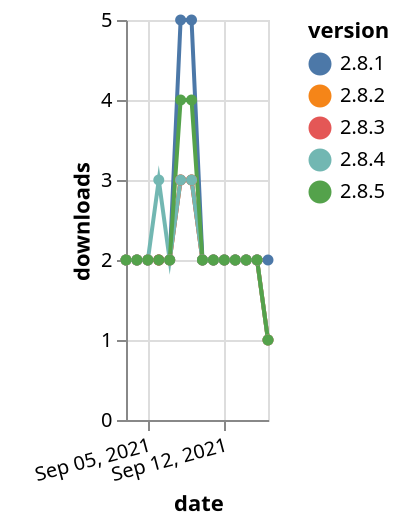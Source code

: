 {"$schema": "https://vega.github.io/schema/vega-lite/v5.json", "description": "A simple bar chart with embedded data.", "data": {"values": [{"date": "2021-09-03", "total": 1906, "delta": 2, "version": "2.8.2"}, {"date": "2021-09-04", "total": 1908, "delta": 2, "version": "2.8.2"}, {"date": "2021-09-05", "total": 1910, "delta": 2, "version": "2.8.2"}, {"date": "2021-09-06", "total": 1912, "delta": 2, "version": "2.8.2"}, {"date": "2021-09-07", "total": 1914, "delta": 2, "version": "2.8.2"}, {"date": "2021-09-08", "total": 1917, "delta": 3, "version": "2.8.2"}, {"date": "2021-09-09", "total": 1920, "delta": 3, "version": "2.8.2"}, {"date": "2021-09-10", "total": 1922, "delta": 2, "version": "2.8.2"}, {"date": "2021-09-11", "total": 1924, "delta": 2, "version": "2.8.2"}, {"date": "2021-09-12", "total": 1926, "delta": 2, "version": "2.8.2"}, {"date": "2021-09-13", "total": 1928, "delta": 2, "version": "2.8.2"}, {"date": "2021-09-14", "total": 1930, "delta": 2, "version": "2.8.2"}, {"date": "2021-09-15", "total": 1932, "delta": 2, "version": "2.8.2"}, {"date": "2021-09-16", "total": 1933, "delta": 1, "version": "2.8.2"}, {"date": "2021-09-03", "total": 2695, "delta": 2, "version": "2.8.1"}, {"date": "2021-09-04", "total": 2697, "delta": 2, "version": "2.8.1"}, {"date": "2021-09-05", "total": 2699, "delta": 2, "version": "2.8.1"}, {"date": "2021-09-06", "total": 2701, "delta": 2, "version": "2.8.1"}, {"date": "2021-09-07", "total": 2703, "delta": 2, "version": "2.8.1"}, {"date": "2021-09-08", "total": 2708, "delta": 5, "version": "2.8.1"}, {"date": "2021-09-09", "total": 2713, "delta": 5, "version": "2.8.1"}, {"date": "2021-09-10", "total": 2715, "delta": 2, "version": "2.8.1"}, {"date": "2021-09-11", "total": 2717, "delta": 2, "version": "2.8.1"}, {"date": "2021-09-12", "total": 2719, "delta": 2, "version": "2.8.1"}, {"date": "2021-09-13", "total": 2721, "delta": 2, "version": "2.8.1"}, {"date": "2021-09-14", "total": 2723, "delta": 2, "version": "2.8.1"}, {"date": "2021-09-15", "total": 2725, "delta": 2, "version": "2.8.1"}, {"date": "2021-09-16", "total": 2727, "delta": 2, "version": "2.8.1"}, {"date": "2021-09-03", "total": 1613, "delta": 2, "version": "2.8.3"}, {"date": "2021-09-04", "total": 1615, "delta": 2, "version": "2.8.3"}, {"date": "2021-09-05", "total": 1617, "delta": 2, "version": "2.8.3"}, {"date": "2021-09-06", "total": 1619, "delta": 2, "version": "2.8.3"}, {"date": "2021-09-07", "total": 1621, "delta": 2, "version": "2.8.3"}, {"date": "2021-09-08", "total": 1624, "delta": 3, "version": "2.8.3"}, {"date": "2021-09-09", "total": 1627, "delta": 3, "version": "2.8.3"}, {"date": "2021-09-10", "total": 1629, "delta": 2, "version": "2.8.3"}, {"date": "2021-09-11", "total": 1631, "delta": 2, "version": "2.8.3"}, {"date": "2021-09-12", "total": 1633, "delta": 2, "version": "2.8.3"}, {"date": "2021-09-13", "total": 1635, "delta": 2, "version": "2.8.3"}, {"date": "2021-09-14", "total": 1637, "delta": 2, "version": "2.8.3"}, {"date": "2021-09-15", "total": 1639, "delta": 2, "version": "2.8.3"}, {"date": "2021-09-16", "total": 1640, "delta": 1, "version": "2.8.3"}, {"date": "2021-09-03", "total": 1196, "delta": 2, "version": "2.8.4"}, {"date": "2021-09-04", "total": 1198, "delta": 2, "version": "2.8.4"}, {"date": "2021-09-05", "total": 1200, "delta": 2, "version": "2.8.4"}, {"date": "2021-09-06", "total": 1203, "delta": 3, "version": "2.8.4"}, {"date": "2021-09-07", "total": 1205, "delta": 2, "version": "2.8.4"}, {"date": "2021-09-08", "total": 1208, "delta": 3, "version": "2.8.4"}, {"date": "2021-09-09", "total": 1211, "delta": 3, "version": "2.8.4"}, {"date": "2021-09-10", "total": 1213, "delta": 2, "version": "2.8.4"}, {"date": "2021-09-11", "total": 1215, "delta": 2, "version": "2.8.4"}, {"date": "2021-09-12", "total": 1217, "delta": 2, "version": "2.8.4"}, {"date": "2021-09-13", "total": 1219, "delta": 2, "version": "2.8.4"}, {"date": "2021-09-14", "total": 1221, "delta": 2, "version": "2.8.4"}, {"date": "2021-09-15", "total": 1223, "delta": 2, "version": "2.8.4"}, {"date": "2021-09-16", "total": 1224, "delta": 1, "version": "2.8.4"}, {"date": "2021-09-03", "total": 1280, "delta": 2, "version": "2.8.5"}, {"date": "2021-09-04", "total": 1282, "delta": 2, "version": "2.8.5"}, {"date": "2021-09-05", "total": 1284, "delta": 2, "version": "2.8.5"}, {"date": "2021-09-06", "total": 1286, "delta": 2, "version": "2.8.5"}, {"date": "2021-09-07", "total": 1288, "delta": 2, "version": "2.8.5"}, {"date": "2021-09-08", "total": 1292, "delta": 4, "version": "2.8.5"}, {"date": "2021-09-09", "total": 1296, "delta": 4, "version": "2.8.5"}, {"date": "2021-09-10", "total": 1298, "delta": 2, "version": "2.8.5"}, {"date": "2021-09-11", "total": 1300, "delta": 2, "version": "2.8.5"}, {"date": "2021-09-12", "total": 1302, "delta": 2, "version": "2.8.5"}, {"date": "2021-09-13", "total": 1304, "delta": 2, "version": "2.8.5"}, {"date": "2021-09-14", "total": 1306, "delta": 2, "version": "2.8.5"}, {"date": "2021-09-15", "total": 1308, "delta": 2, "version": "2.8.5"}, {"date": "2021-09-16", "total": 1309, "delta": 1, "version": "2.8.5"}]}, "width": "container", "mark": {"type": "line", "point": {"filled": true}}, "encoding": {"x": {"field": "date", "type": "temporal", "timeUnit": "yearmonthdate", "title": "date", "axis": {"labelAngle": -15}}, "y": {"field": "delta", "type": "quantitative", "title": "downloads"}, "color": {"field": "version", "type": "nominal"}, "tooltip": {"field": "delta"}}}